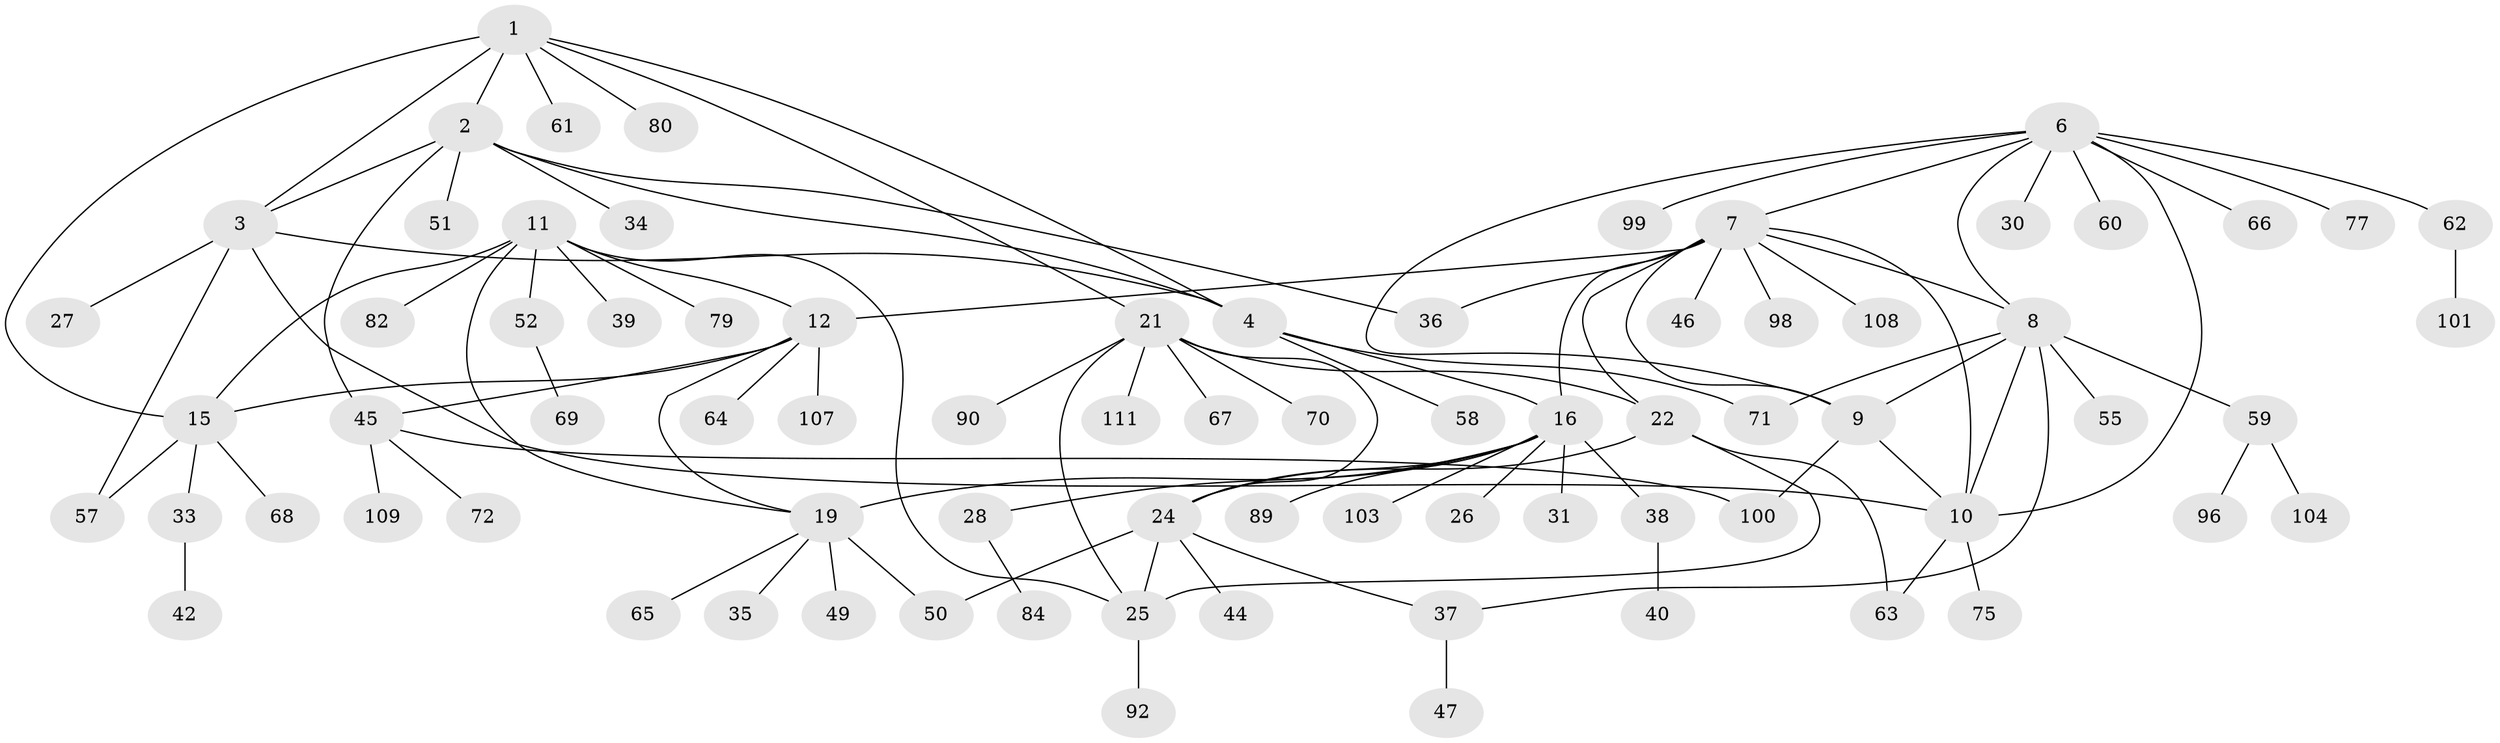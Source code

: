 // original degree distribution, {8: 0.04504504504504504, 7: 0.08108108108108109, 5: 0.04504504504504504, 10: 0.02702702702702703, 11: 0.009009009009009009, 6: 0.009009009009009009, 13: 0.009009009009009009, 9: 0.009009009009009009, 1: 0.5585585585585585, 2: 0.16216216216216217, 3: 0.04504504504504504}
// Generated by graph-tools (version 1.1) at 2025/19/03/04/25 18:19:35]
// undirected, 77 vertices, 104 edges
graph export_dot {
graph [start="1"]
  node [color=gray90,style=filled];
  1;
  2 [super="+5"];
  3;
  4;
  6;
  7;
  8;
  9;
  10;
  11 [super="+13+14"];
  12 [super="+54"];
  15 [super="+105+29"];
  16 [super="+56+17+87+18"];
  19 [super="+74+48+110+106+78+20"];
  21;
  22 [super="+53+23"];
  24;
  25 [super="+32"];
  26;
  27;
  28;
  30;
  31;
  33;
  34;
  35;
  36;
  37;
  38;
  39;
  40;
  42;
  44 [super="+88"];
  45;
  46 [super="+83"];
  47;
  49;
  50 [super="+86"];
  51;
  52;
  55;
  57;
  58;
  59;
  60;
  61;
  62;
  63 [super="+93"];
  64;
  65;
  66;
  67;
  68;
  69;
  70;
  71;
  72 [super="+73+94"];
  75;
  77;
  79;
  80;
  82;
  84;
  89;
  90;
  92;
  96;
  98;
  99 [super="+102"];
  100;
  101;
  103;
  104;
  107;
  108;
  109;
  111;
  1 -- 2 [weight=2];
  1 -- 3;
  1 -- 4;
  1 -- 15;
  1 -- 21;
  1 -- 61;
  1 -- 80;
  2 -- 3 [weight=2];
  2 -- 4 [weight=2];
  2 -- 34;
  2 -- 36;
  2 -- 51;
  2 -- 45;
  3 -- 4;
  3 -- 10;
  3 -- 27;
  3 -- 57;
  4 -- 16;
  4 -- 58;
  4 -- 71;
  6 -- 7;
  6 -- 8;
  6 -- 9;
  6 -- 10;
  6 -- 30;
  6 -- 60;
  6 -- 62;
  6 -- 66;
  6 -- 77;
  6 -- 99;
  7 -- 8;
  7 -- 9;
  7 -- 10;
  7 -- 12;
  7 -- 36;
  7 -- 46;
  7 -- 98;
  7 -- 108;
  7 -- 22;
  7 -- 16;
  8 -- 9;
  8 -- 10;
  8 -- 37;
  8 -- 55;
  8 -- 59;
  8 -- 71;
  9 -- 10;
  9 -- 100;
  10 -- 75;
  10 -- 63;
  11 -- 12 [weight=3];
  11 -- 15 [weight=3];
  11 -- 79;
  11 -- 82;
  11 -- 25;
  11 -- 19;
  11 -- 52;
  11 -- 39;
  12 -- 15;
  12 -- 45;
  12 -- 64;
  12 -- 107;
  12 -- 19;
  15 -- 33;
  15 -- 57;
  15 -- 68;
  16 -- 19 [weight=6];
  16 -- 89;
  16 -- 103;
  16 -- 38;
  16 -- 26;
  16 -- 28;
  16 -- 31;
  16 -- 24;
  19 -- 49;
  19 -- 50;
  19 -- 65;
  19 -- 35;
  21 -- 22 [weight=2];
  21 -- 24;
  21 -- 25;
  21 -- 67;
  21 -- 70;
  21 -- 90;
  21 -- 111;
  22 -- 24 [weight=2];
  22 -- 25 [weight=2];
  22 -- 63;
  24 -- 25;
  24 -- 37;
  24 -- 44;
  24 -- 50;
  25 -- 92;
  28 -- 84;
  33 -- 42;
  37 -- 47;
  38 -- 40;
  45 -- 72;
  45 -- 100;
  45 -- 109;
  52 -- 69;
  59 -- 96;
  59 -- 104;
  62 -- 101;
}
